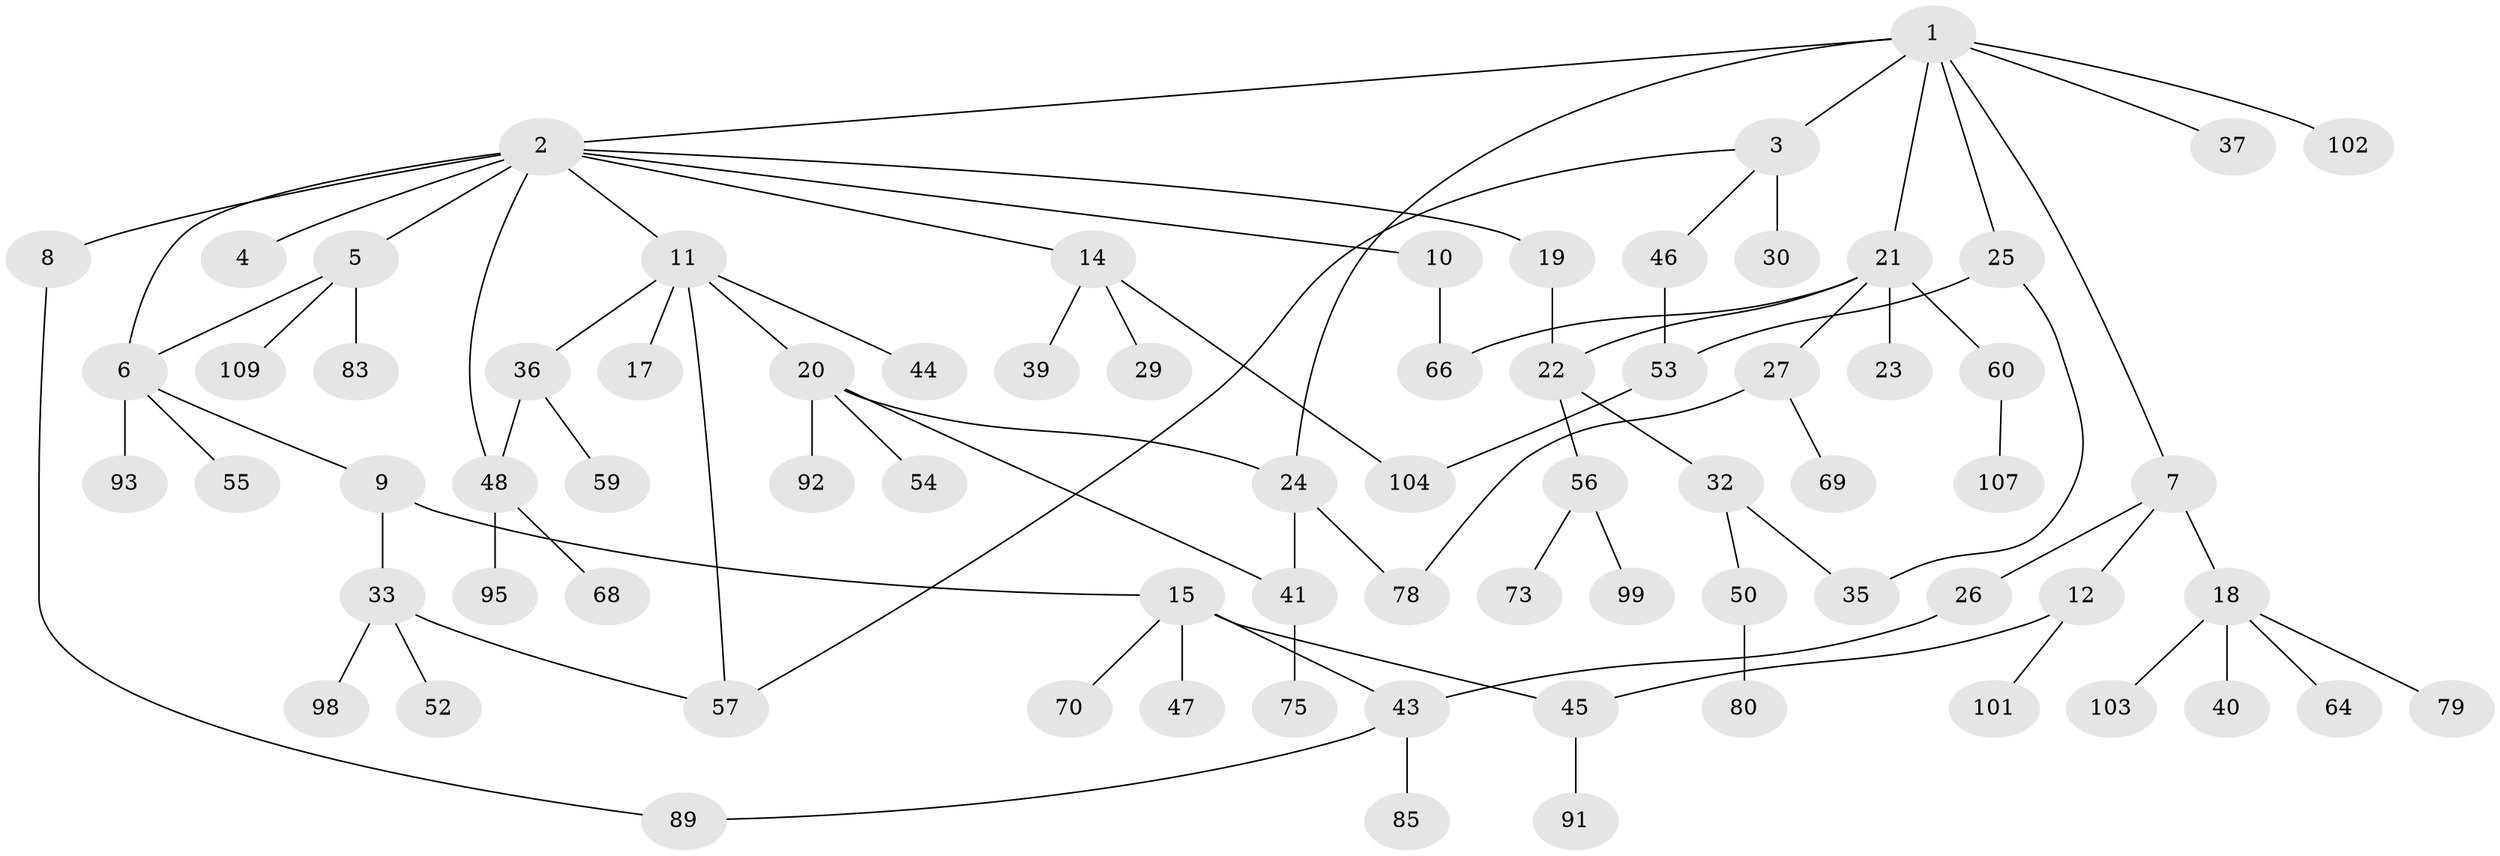 // original degree distribution, {9: 0.009174311926605505, 11: 0.009174311926605505, 6: 0.03669724770642202, 1: 0.41284403669724773, 5: 0.027522935779816515, 3: 0.1834862385321101, 4: 0.06422018348623854, 2: 0.25688073394495414}
// Generated by graph-tools (version 1.1) at 2025/41/03/06/25 10:41:26]
// undirected, 75 vertices, 89 edges
graph export_dot {
graph [start="1"]
  node [color=gray90,style=filled];
  1 [super="+72"];
  2 [super="+67"];
  3 [super="+34"];
  4;
  5 [super="+31"];
  6 [super="+51"];
  7;
  8 [super="+13"];
  9;
  10;
  11 [super="+38"];
  12 [super="+16"];
  14 [super="+86"];
  15 [super="+28"];
  17 [super="+96"];
  18 [super="+63"];
  19 [super="+62"];
  20 [super="+76"];
  21 [super="+88"];
  22 [super="+42"];
  23;
  24;
  25;
  26 [super="+77"];
  27;
  29;
  30 [super="+87"];
  32;
  33 [super="+49"];
  35 [super="+106"];
  36;
  37;
  39;
  40;
  41 [super="+82"];
  43 [super="+61"];
  44;
  45 [super="+71"];
  46 [super="+84"];
  47 [super="+94"];
  48 [super="+90"];
  50 [super="+74"];
  52 [super="+58"];
  53 [super="+65"];
  54;
  55;
  56 [super="+97"];
  57;
  59;
  60;
  64;
  66 [super="+105"];
  68;
  69;
  70;
  73 [super="+81"];
  75;
  78;
  79;
  80;
  83;
  85;
  89;
  91;
  92;
  93 [super="+100"];
  95;
  98;
  99;
  101;
  102 [super="+108"];
  103;
  104;
  107;
  109;
  1 -- 2;
  1 -- 3;
  1 -- 7;
  1 -- 21;
  1 -- 24;
  1 -- 25;
  1 -- 37;
  1 -- 102;
  2 -- 4;
  2 -- 5;
  2 -- 8;
  2 -- 10;
  2 -- 11;
  2 -- 14;
  2 -- 19;
  2 -- 6;
  2 -- 48;
  3 -- 30 [weight=2];
  3 -- 46;
  3 -- 57;
  5 -- 6;
  5 -- 83;
  5 -- 109;
  6 -- 9;
  6 -- 93;
  6 -- 55;
  7 -- 12;
  7 -- 18;
  7 -- 26;
  8 -- 89;
  9 -- 15;
  9 -- 33;
  10 -- 66;
  11 -- 17;
  11 -- 20;
  11 -- 36;
  11 -- 44;
  11 -- 57;
  12 -- 101;
  12 -- 45;
  14 -- 29;
  14 -- 39;
  14 -- 104;
  15 -- 43;
  15 -- 47;
  15 -- 70;
  15 -- 45;
  18 -- 40;
  18 -- 64;
  18 -- 79;
  18 -- 103;
  19 -- 22;
  20 -- 54;
  20 -- 92;
  20 -- 24;
  20 -- 41;
  21 -- 22;
  21 -- 23;
  21 -- 27;
  21 -- 60;
  21 -- 66;
  22 -- 32;
  22 -- 56;
  24 -- 41;
  24 -- 78;
  25 -- 35;
  25 -- 53;
  26 -- 43;
  27 -- 69;
  27 -- 78;
  32 -- 50;
  32 -- 35;
  33 -- 52;
  33 -- 98;
  33 -- 57;
  36 -- 48;
  36 -- 59;
  41 -- 75;
  43 -- 89;
  43 -- 85;
  45 -- 91;
  46 -- 53;
  48 -- 68;
  48 -- 95;
  50 -- 80;
  53 -- 104;
  56 -- 73;
  56 -- 99;
  60 -- 107;
}
